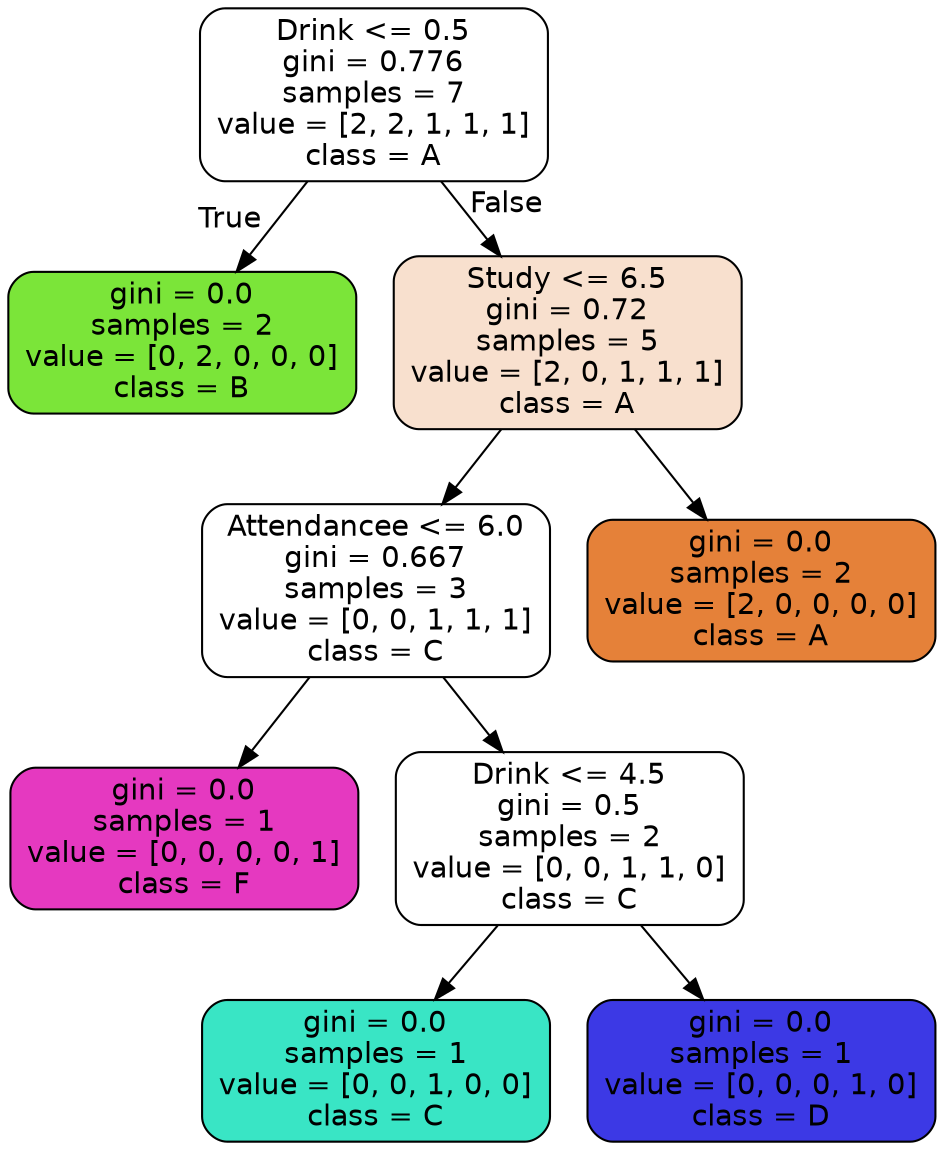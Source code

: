 digraph Tree {
node [shape=box, style="filled, rounded", color="black", fontname=helvetica] ;
edge [fontname=helvetica] ;
0 [label="Drink <= 0.5\ngini = 0.776\nsamples = 7\nvalue = [2, 2, 1, 1, 1]\nclass = A", fillcolor="#ffffff"] ;
1 [label="gini = 0.0\nsamples = 2\nvalue = [0, 2, 0, 0, 0]\nclass = B", fillcolor="#7be539"] ;
0 -> 1 [labeldistance=2.5, labelangle=45, headlabel="True"] ;
2 [label="Study <= 6.5\ngini = 0.72\nsamples = 5\nvalue = [2, 0, 1, 1, 1]\nclass = A", fillcolor="#f8e0ce"] ;
0 -> 2 [labeldistance=2.5, labelangle=-45, headlabel="False"] ;
3 [label="Attendancee <= 6.0\ngini = 0.667\nsamples = 3\nvalue = [0, 0, 1, 1, 1]\nclass = C", fillcolor="#ffffff"] ;
2 -> 3 ;
4 [label="gini = 0.0\nsamples = 1\nvalue = [0, 0, 0, 0, 1]\nclass = F", fillcolor="#e539c0"] ;
3 -> 4 ;
5 [label="Drink <= 4.5\ngini = 0.5\nsamples = 2\nvalue = [0, 0, 1, 1, 0]\nclass = C", fillcolor="#ffffff"] ;
3 -> 5 ;
6 [label="gini = 0.0\nsamples = 1\nvalue = [0, 0, 1, 0, 0]\nclass = C", fillcolor="#39e5c5"] ;
5 -> 6 ;
7 [label="gini = 0.0\nsamples = 1\nvalue = [0, 0, 0, 1, 0]\nclass = D", fillcolor="#3c39e5"] ;
5 -> 7 ;
8 [label="gini = 0.0\nsamples = 2\nvalue = [2, 0, 0, 0, 0]\nclass = A", fillcolor="#e58139"] ;
2 -> 8 ;
}